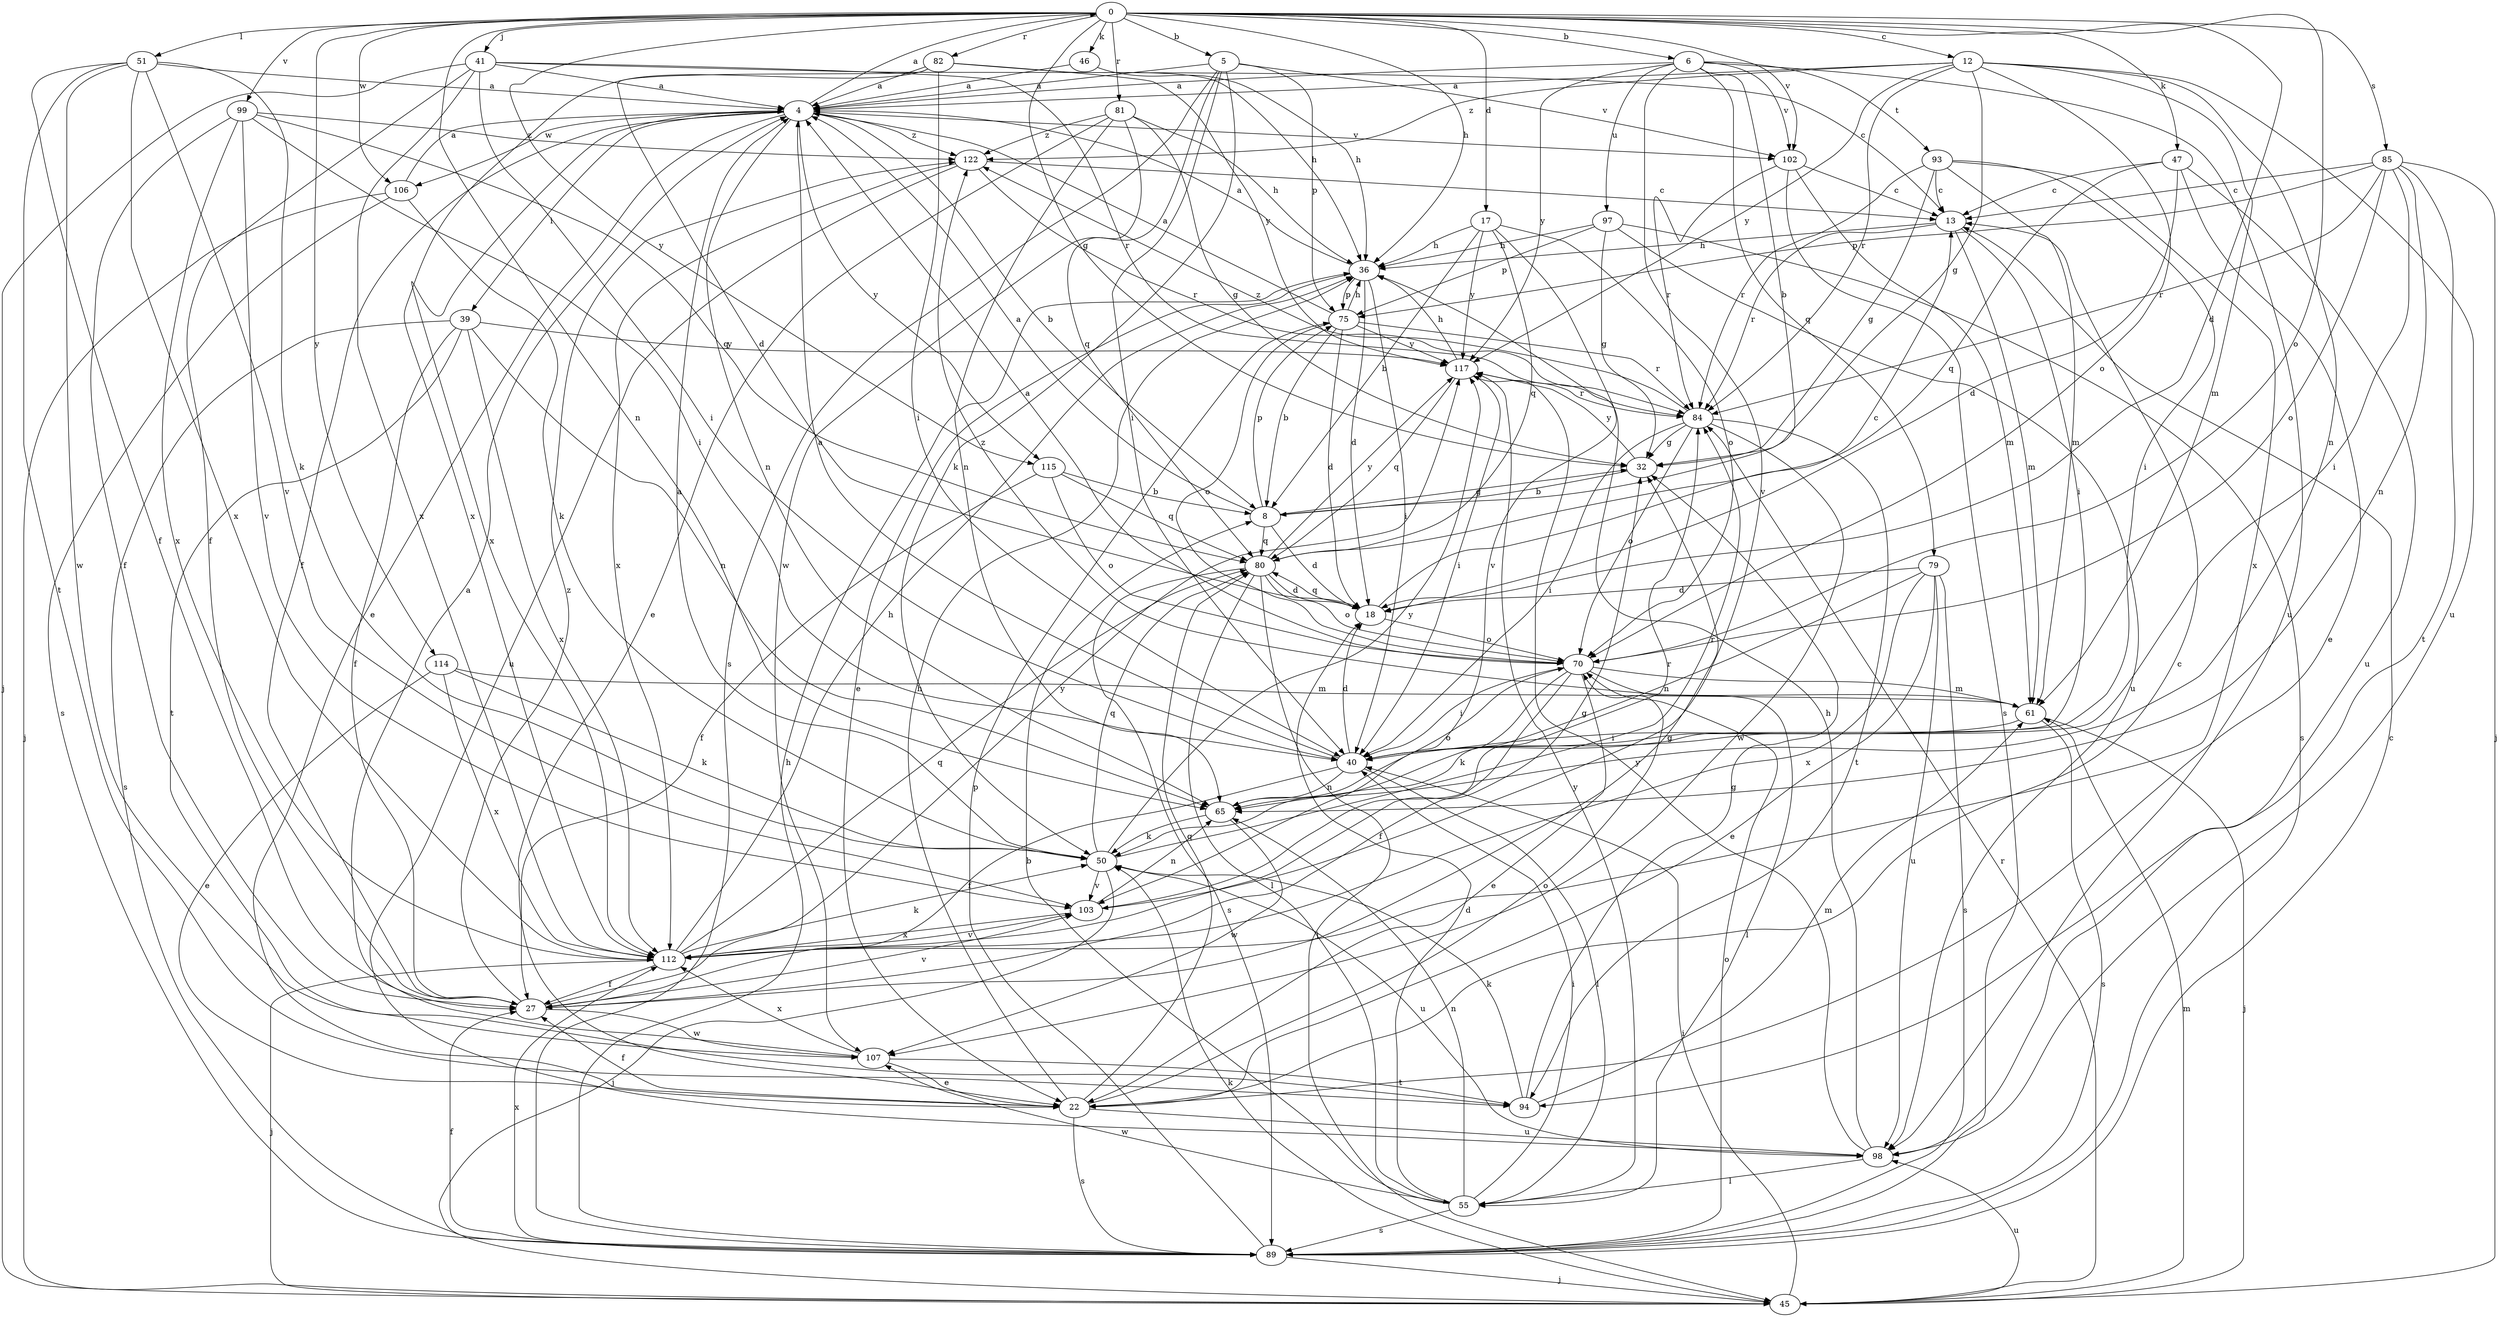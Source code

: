 strict digraph  {
0;
4;
5;
6;
8;
12;
13;
17;
18;
22;
27;
32;
36;
39;
40;
41;
45;
46;
47;
50;
51;
55;
61;
65;
70;
75;
79;
80;
81;
82;
84;
85;
89;
93;
94;
97;
98;
99;
102;
103;
106;
107;
112;
114;
115;
117;
122;
0 -> 5  [label=b];
0 -> 6  [label=b];
0 -> 12  [label=c];
0 -> 17  [label=d];
0 -> 18  [label=d];
0 -> 32  [label=g];
0 -> 36  [label=h];
0 -> 41  [label=j];
0 -> 46  [label=k];
0 -> 47  [label=k];
0 -> 51  [label=l];
0 -> 65  [label=n];
0 -> 70  [label=o];
0 -> 81  [label=r];
0 -> 82  [label=r];
0 -> 85  [label=s];
0 -> 99  [label=v];
0 -> 102  [label=v];
0 -> 106  [label=w];
0 -> 114  [label=y];
0 -> 115  [label=y];
4 -> 0  [label=a];
4 -> 8  [label=b];
4 -> 22  [label=e];
4 -> 27  [label=f];
4 -> 39  [label=i];
4 -> 65  [label=n];
4 -> 102  [label=v];
4 -> 106  [label=w];
4 -> 112  [label=x];
4 -> 115  [label=y];
4 -> 122  [label=z];
5 -> 4  [label=a];
5 -> 40  [label=i];
5 -> 50  [label=k];
5 -> 75  [label=p];
5 -> 89  [label=s];
5 -> 102  [label=v];
5 -> 107  [label=w];
6 -> 4  [label=a];
6 -> 8  [label=b];
6 -> 79  [label=q];
6 -> 93  [label=t];
6 -> 97  [label=u];
6 -> 98  [label=u];
6 -> 102  [label=v];
6 -> 103  [label=v];
6 -> 117  [label=y];
8 -> 4  [label=a];
8 -> 18  [label=d];
8 -> 32  [label=g];
8 -> 75  [label=p];
8 -> 80  [label=q];
12 -> 4  [label=a];
12 -> 32  [label=g];
12 -> 61  [label=m];
12 -> 65  [label=n];
12 -> 70  [label=o];
12 -> 84  [label=r];
12 -> 98  [label=u];
12 -> 117  [label=y];
12 -> 122  [label=z];
13 -> 36  [label=h];
13 -> 40  [label=i];
13 -> 61  [label=m];
13 -> 84  [label=r];
17 -> 8  [label=b];
17 -> 36  [label=h];
17 -> 70  [label=o];
17 -> 80  [label=q];
17 -> 103  [label=v];
17 -> 117  [label=y];
18 -> 13  [label=c];
18 -> 70  [label=o];
18 -> 80  [label=q];
22 -> 13  [label=c];
22 -> 27  [label=f];
22 -> 36  [label=h];
22 -> 70  [label=o];
22 -> 80  [label=q];
22 -> 89  [label=s];
22 -> 98  [label=u];
27 -> 32  [label=g];
27 -> 103  [label=v];
27 -> 107  [label=w];
27 -> 117  [label=y];
27 -> 122  [label=z];
32 -> 8  [label=b];
32 -> 117  [label=y];
36 -> 4  [label=a];
36 -> 18  [label=d];
36 -> 22  [label=e];
36 -> 40  [label=i];
36 -> 75  [label=p];
39 -> 27  [label=f];
39 -> 65  [label=n];
39 -> 89  [label=s];
39 -> 94  [label=t];
39 -> 112  [label=x];
39 -> 117  [label=y];
40 -> 4  [label=a];
40 -> 18  [label=d];
40 -> 27  [label=f];
40 -> 55  [label=l];
40 -> 65  [label=n];
41 -> 4  [label=a];
41 -> 13  [label=c];
41 -> 27  [label=f];
41 -> 40  [label=i];
41 -> 45  [label=j];
41 -> 84  [label=r];
41 -> 112  [label=x];
45 -> 40  [label=i];
45 -> 50  [label=k];
45 -> 61  [label=m];
45 -> 84  [label=r];
45 -> 98  [label=u];
46 -> 4  [label=a];
46 -> 36  [label=h];
47 -> 13  [label=c];
47 -> 18  [label=d];
47 -> 22  [label=e];
47 -> 80  [label=q];
47 -> 98  [label=u];
50 -> 4  [label=a];
50 -> 45  [label=j];
50 -> 80  [label=q];
50 -> 84  [label=r];
50 -> 98  [label=u];
50 -> 103  [label=v];
50 -> 117  [label=y];
51 -> 4  [label=a];
51 -> 27  [label=f];
51 -> 50  [label=k];
51 -> 94  [label=t];
51 -> 103  [label=v];
51 -> 107  [label=w];
51 -> 112  [label=x];
55 -> 8  [label=b];
55 -> 18  [label=d];
55 -> 40  [label=i];
55 -> 65  [label=n];
55 -> 89  [label=s];
55 -> 107  [label=w];
55 -> 117  [label=y];
61 -> 40  [label=i];
61 -> 45  [label=j];
61 -> 89  [label=s];
61 -> 122  [label=z];
65 -> 50  [label=k];
65 -> 70  [label=o];
65 -> 107  [label=w];
70 -> 4  [label=a];
70 -> 22  [label=e];
70 -> 27  [label=f];
70 -> 40  [label=i];
70 -> 50  [label=k];
70 -> 55  [label=l];
70 -> 61  [label=m];
75 -> 4  [label=a];
75 -> 8  [label=b];
75 -> 18  [label=d];
75 -> 36  [label=h];
75 -> 70  [label=o];
75 -> 84  [label=r];
75 -> 117  [label=y];
79 -> 18  [label=d];
79 -> 22  [label=e];
79 -> 65  [label=n];
79 -> 89  [label=s];
79 -> 98  [label=u];
79 -> 112  [label=x];
80 -> 18  [label=d];
80 -> 45  [label=j];
80 -> 55  [label=l];
80 -> 70  [label=o];
80 -> 89  [label=s];
80 -> 117  [label=y];
81 -> 22  [label=e];
81 -> 32  [label=g];
81 -> 36  [label=h];
81 -> 65  [label=n];
81 -> 80  [label=q];
81 -> 122  [label=z];
82 -> 4  [label=a];
82 -> 18  [label=d];
82 -> 36  [label=h];
82 -> 40  [label=i];
82 -> 112  [label=x];
82 -> 117  [label=y];
84 -> 32  [label=g];
84 -> 40  [label=i];
84 -> 70  [label=o];
84 -> 94  [label=t];
84 -> 107  [label=w];
84 -> 122  [label=z];
85 -> 13  [label=c];
85 -> 40  [label=i];
85 -> 45  [label=j];
85 -> 65  [label=n];
85 -> 70  [label=o];
85 -> 75  [label=p];
85 -> 84  [label=r];
85 -> 94  [label=t];
89 -> 13  [label=c];
89 -> 27  [label=f];
89 -> 36  [label=h];
89 -> 45  [label=j];
89 -> 70  [label=o];
89 -> 75  [label=p];
89 -> 112  [label=x];
93 -> 13  [label=c];
93 -> 32  [label=g];
93 -> 40  [label=i];
93 -> 61  [label=m];
93 -> 84  [label=r];
93 -> 112  [label=x];
94 -> 32  [label=g];
94 -> 50  [label=k];
94 -> 61  [label=m];
97 -> 32  [label=g];
97 -> 36  [label=h];
97 -> 75  [label=p];
97 -> 89  [label=s];
97 -> 98  [label=u];
98 -> 36  [label=h];
98 -> 55  [label=l];
98 -> 117  [label=y];
99 -> 27  [label=f];
99 -> 40  [label=i];
99 -> 80  [label=q];
99 -> 103  [label=v];
99 -> 112  [label=x];
99 -> 122  [label=z];
102 -> 13  [label=c];
102 -> 61  [label=m];
102 -> 84  [label=r];
102 -> 89  [label=s];
103 -> 65  [label=n];
103 -> 84  [label=r];
103 -> 112  [label=x];
106 -> 4  [label=a];
106 -> 45  [label=j];
106 -> 50  [label=k];
106 -> 89  [label=s];
107 -> 4  [label=a];
107 -> 22  [label=e];
107 -> 94  [label=t];
107 -> 112  [label=x];
112 -> 27  [label=f];
112 -> 32  [label=g];
112 -> 36  [label=h];
112 -> 45  [label=j];
112 -> 50  [label=k];
112 -> 80  [label=q];
112 -> 103  [label=v];
114 -> 22  [label=e];
114 -> 50  [label=k];
114 -> 61  [label=m];
114 -> 112  [label=x];
115 -> 8  [label=b];
115 -> 27  [label=f];
115 -> 70  [label=o];
115 -> 80  [label=q];
117 -> 36  [label=h];
117 -> 40  [label=i];
117 -> 80  [label=q];
117 -> 84  [label=r];
122 -> 13  [label=c];
122 -> 84  [label=r];
122 -> 98  [label=u];
122 -> 112  [label=x];
}
